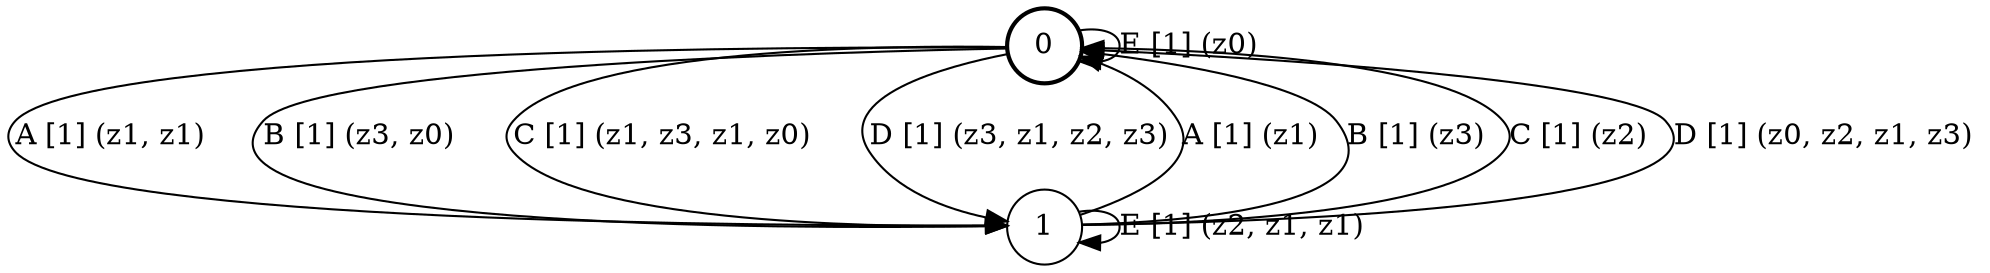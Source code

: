 # generated file, don't try to modify
# command: dot -Tpng <filename> > tree.png
digraph Automaton {
    node [shape = circle];
    0 [style = "bold"];
    0 -> 1 [label = "A [1] (z1, z1) "];
    0 -> 1 [label = "B [1] (z3, z0) "];
    0 -> 1 [label = "C [1] (z1, z3, z1, z0) "];
    0 -> 1 [label = "D [1] (z3, z1, z2, z3) "];
    0 -> 0 [label = "E [1] (z0) "];
    1 -> 0 [label = "A [1] (z1) "];
    1 -> 0 [label = "B [1] (z3) "];
    1 -> 0 [label = "C [1] (z2) "];
    1 -> 0 [label = "D [1] (z0, z2, z1, z3) "];
    1 -> 1 [label = "E [1] (z2, z1, z1) "];
}
